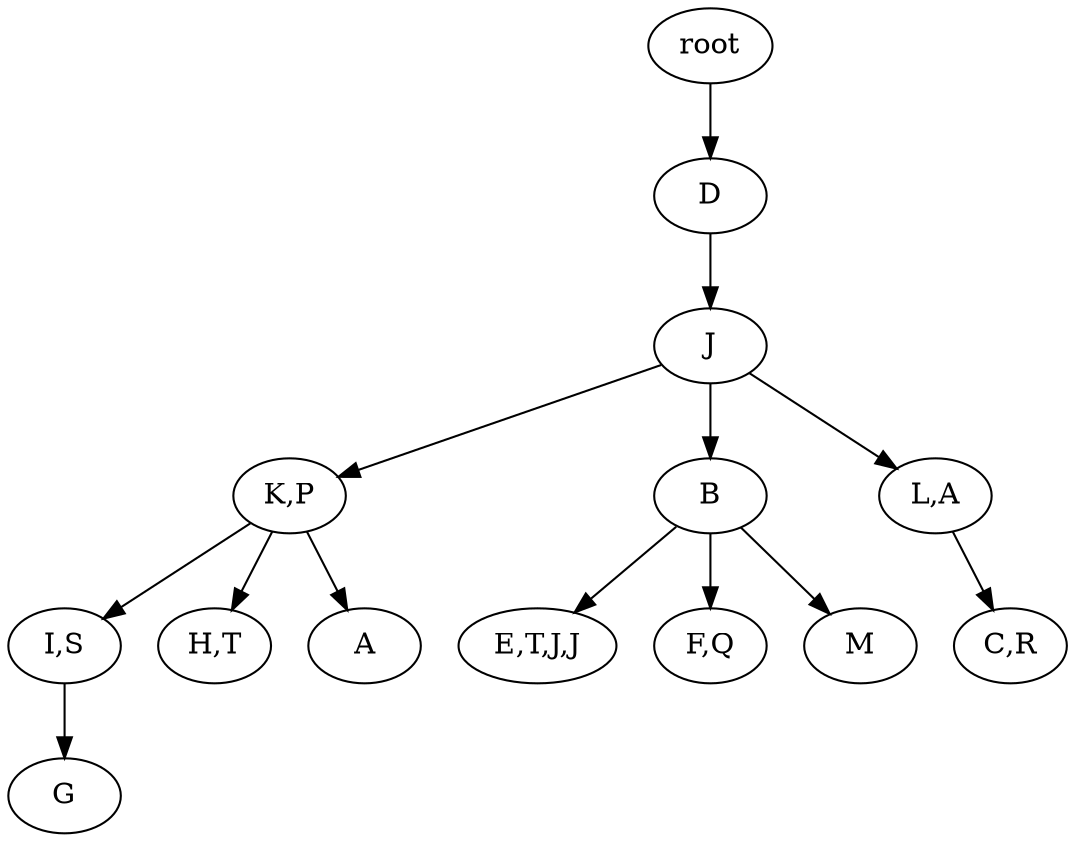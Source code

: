 strict digraph G {
	graph [name=G];
	0	 [label=root];
	1	 [label=D];
	0 -> 1;
	2	 [label=J];
	1 -> 2;
	4	 [label="K,P"];
	2 -> 4;
	5	 [label=B];
	2 -> 5;
	6	 [label="L,A"];
	2 -> 6;
	7	 [label="I,S"];
	4 -> 7;
	8	 [label="H,T"];
	4 -> 8;
	9	 [label=A];
	4 -> 9;
	10	 [label="E,T,J,J"];
	5 -> 10;
	11	 [label="F,Q"];
	5 -> 11;
	12	 [label=M];
	5 -> 12;
	13	 [label="C,R"];
	6 -> 13;
	14	 [label=G];
	7 -> 14;
}

